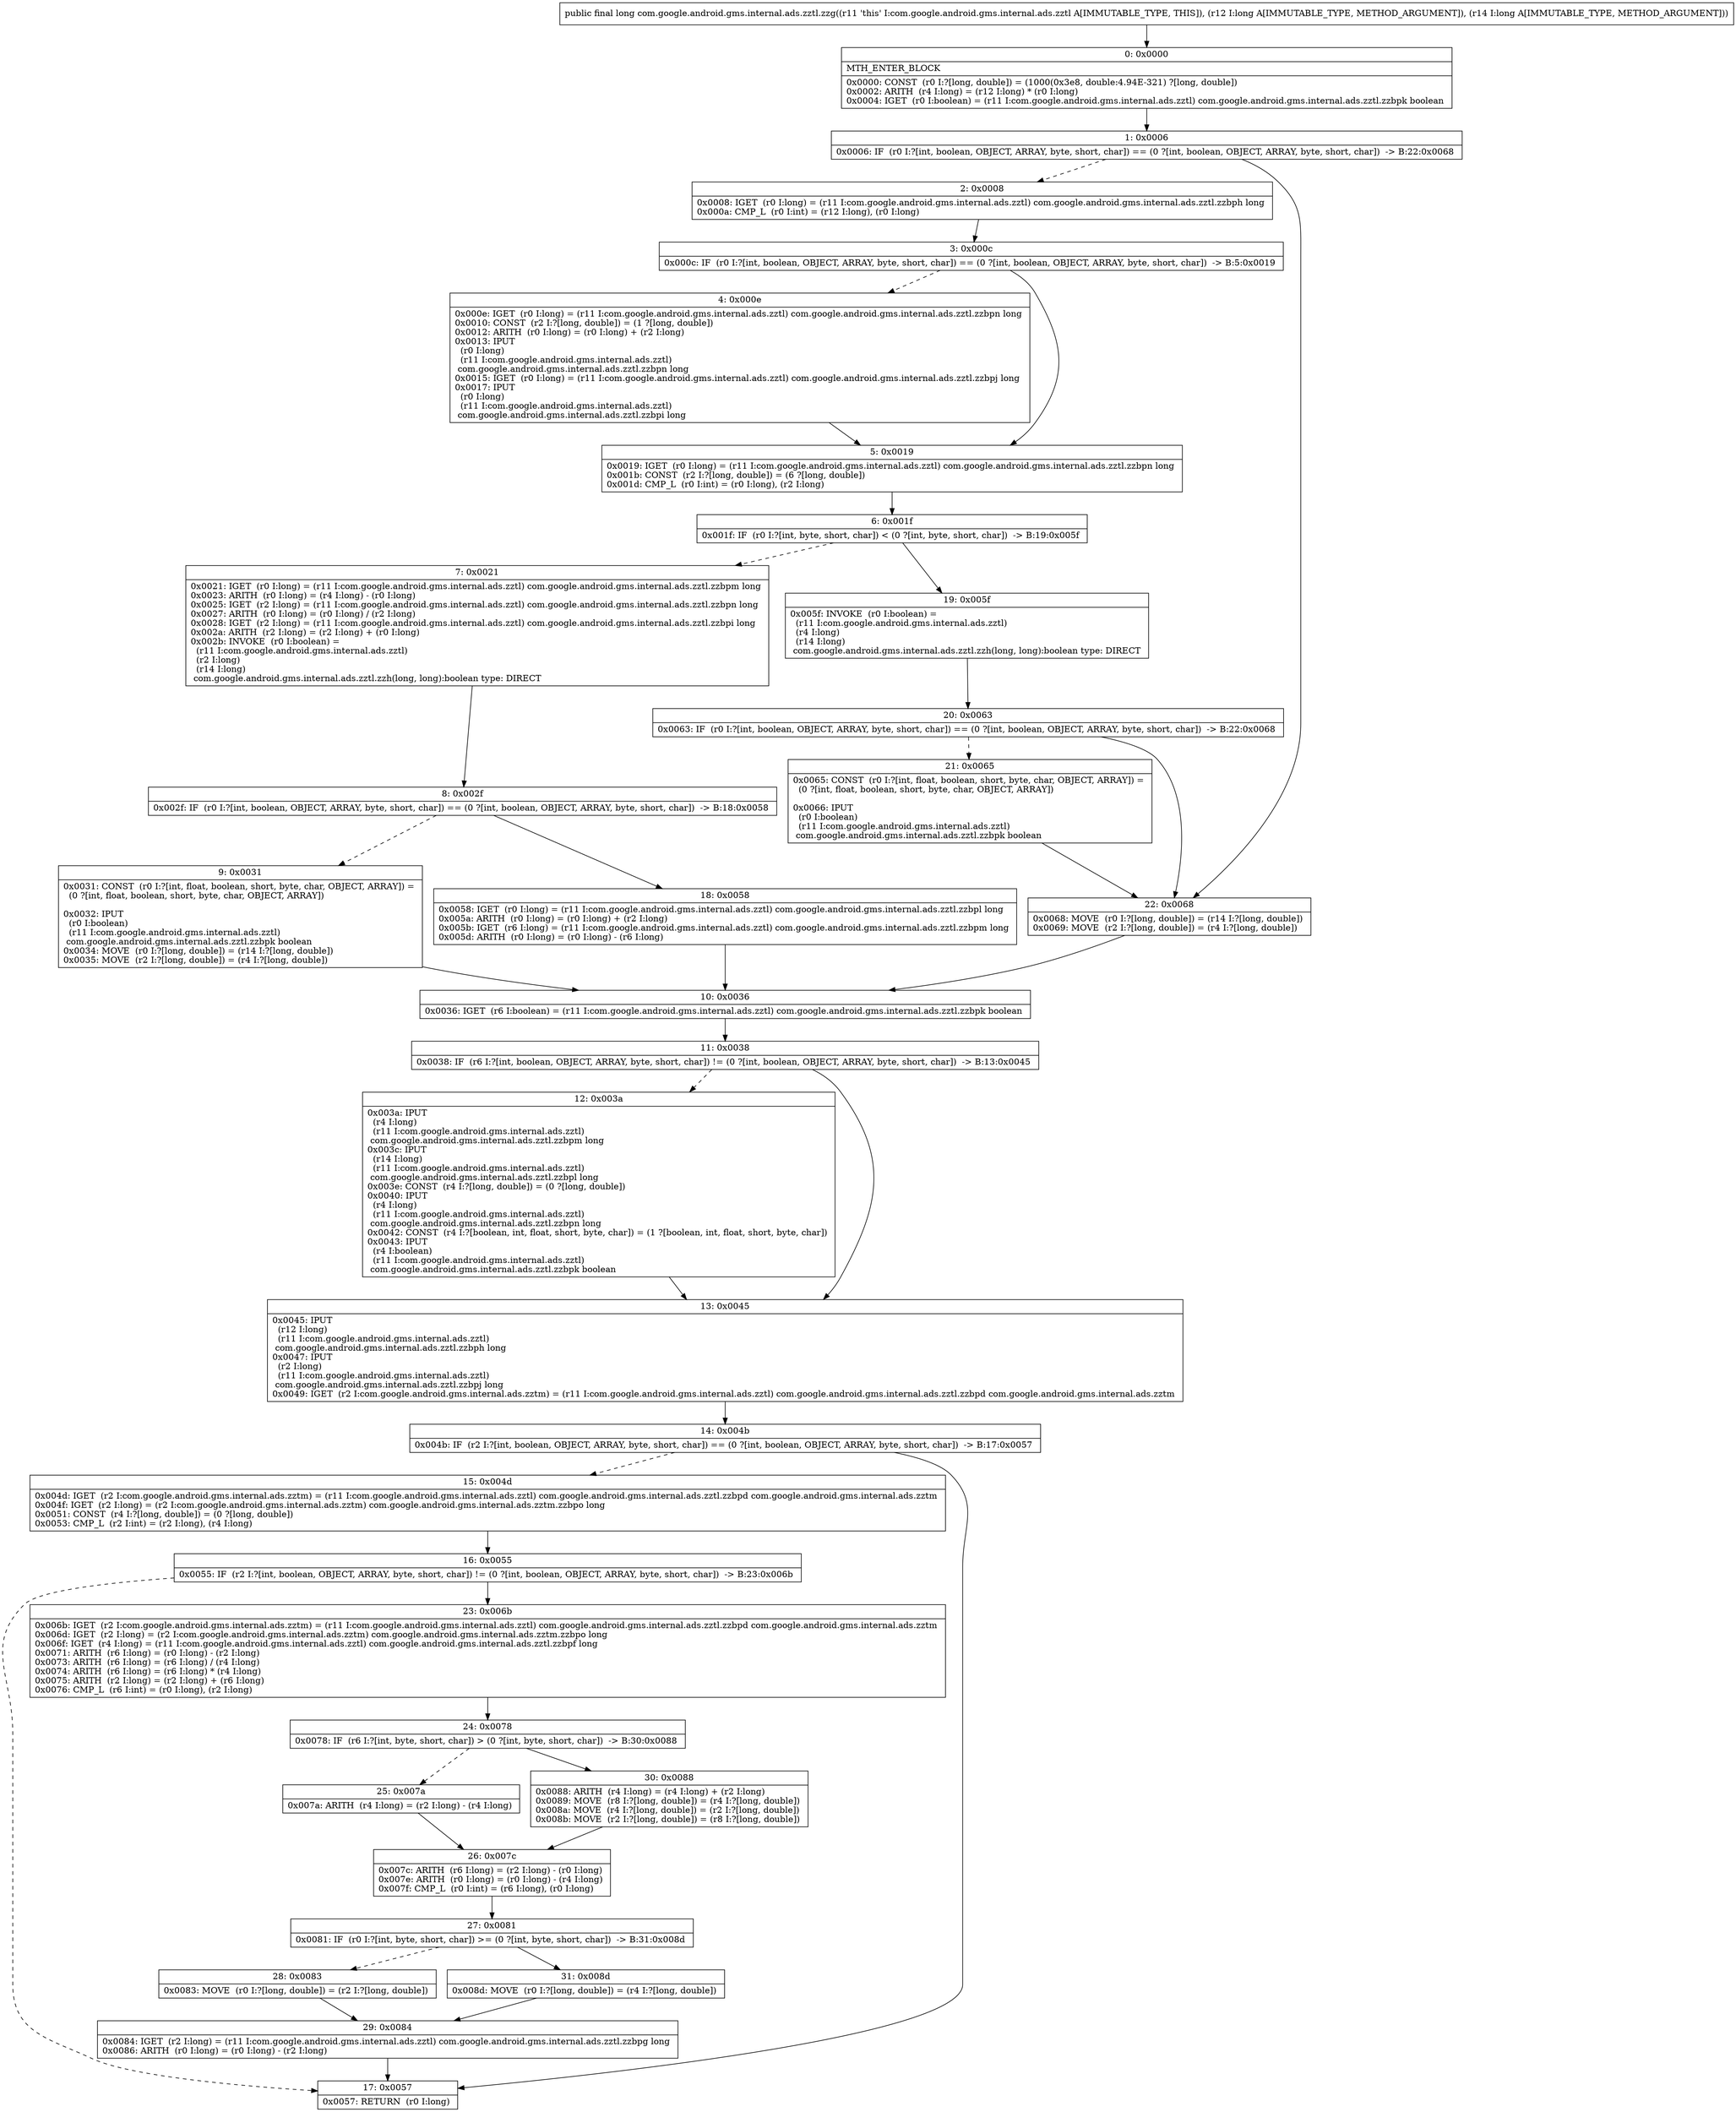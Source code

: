 digraph "CFG forcom.google.android.gms.internal.ads.zztl.zzg(JJ)J" {
Node_0 [shape=record,label="{0\:\ 0x0000|MTH_ENTER_BLOCK\l|0x0000: CONST  (r0 I:?[long, double]) = (1000(0x3e8, double:4.94E\-321) ?[long, double]) \l0x0002: ARITH  (r4 I:long) = (r12 I:long) * (r0 I:long) \l0x0004: IGET  (r0 I:boolean) = (r11 I:com.google.android.gms.internal.ads.zztl) com.google.android.gms.internal.ads.zztl.zzbpk boolean \l}"];
Node_1 [shape=record,label="{1\:\ 0x0006|0x0006: IF  (r0 I:?[int, boolean, OBJECT, ARRAY, byte, short, char]) == (0 ?[int, boolean, OBJECT, ARRAY, byte, short, char])  \-\> B:22:0x0068 \l}"];
Node_2 [shape=record,label="{2\:\ 0x0008|0x0008: IGET  (r0 I:long) = (r11 I:com.google.android.gms.internal.ads.zztl) com.google.android.gms.internal.ads.zztl.zzbph long \l0x000a: CMP_L  (r0 I:int) = (r12 I:long), (r0 I:long) \l}"];
Node_3 [shape=record,label="{3\:\ 0x000c|0x000c: IF  (r0 I:?[int, boolean, OBJECT, ARRAY, byte, short, char]) == (0 ?[int, boolean, OBJECT, ARRAY, byte, short, char])  \-\> B:5:0x0019 \l}"];
Node_4 [shape=record,label="{4\:\ 0x000e|0x000e: IGET  (r0 I:long) = (r11 I:com.google.android.gms.internal.ads.zztl) com.google.android.gms.internal.ads.zztl.zzbpn long \l0x0010: CONST  (r2 I:?[long, double]) = (1 ?[long, double]) \l0x0012: ARITH  (r0 I:long) = (r0 I:long) + (r2 I:long) \l0x0013: IPUT  \l  (r0 I:long)\l  (r11 I:com.google.android.gms.internal.ads.zztl)\l com.google.android.gms.internal.ads.zztl.zzbpn long \l0x0015: IGET  (r0 I:long) = (r11 I:com.google.android.gms.internal.ads.zztl) com.google.android.gms.internal.ads.zztl.zzbpj long \l0x0017: IPUT  \l  (r0 I:long)\l  (r11 I:com.google.android.gms.internal.ads.zztl)\l com.google.android.gms.internal.ads.zztl.zzbpi long \l}"];
Node_5 [shape=record,label="{5\:\ 0x0019|0x0019: IGET  (r0 I:long) = (r11 I:com.google.android.gms.internal.ads.zztl) com.google.android.gms.internal.ads.zztl.zzbpn long \l0x001b: CONST  (r2 I:?[long, double]) = (6 ?[long, double]) \l0x001d: CMP_L  (r0 I:int) = (r0 I:long), (r2 I:long) \l}"];
Node_6 [shape=record,label="{6\:\ 0x001f|0x001f: IF  (r0 I:?[int, byte, short, char]) \< (0 ?[int, byte, short, char])  \-\> B:19:0x005f \l}"];
Node_7 [shape=record,label="{7\:\ 0x0021|0x0021: IGET  (r0 I:long) = (r11 I:com.google.android.gms.internal.ads.zztl) com.google.android.gms.internal.ads.zztl.zzbpm long \l0x0023: ARITH  (r0 I:long) = (r4 I:long) \- (r0 I:long) \l0x0025: IGET  (r2 I:long) = (r11 I:com.google.android.gms.internal.ads.zztl) com.google.android.gms.internal.ads.zztl.zzbpn long \l0x0027: ARITH  (r0 I:long) = (r0 I:long) \/ (r2 I:long) \l0x0028: IGET  (r2 I:long) = (r11 I:com.google.android.gms.internal.ads.zztl) com.google.android.gms.internal.ads.zztl.zzbpi long \l0x002a: ARITH  (r2 I:long) = (r2 I:long) + (r0 I:long) \l0x002b: INVOKE  (r0 I:boolean) = \l  (r11 I:com.google.android.gms.internal.ads.zztl)\l  (r2 I:long)\l  (r14 I:long)\l com.google.android.gms.internal.ads.zztl.zzh(long, long):boolean type: DIRECT \l}"];
Node_8 [shape=record,label="{8\:\ 0x002f|0x002f: IF  (r0 I:?[int, boolean, OBJECT, ARRAY, byte, short, char]) == (0 ?[int, boolean, OBJECT, ARRAY, byte, short, char])  \-\> B:18:0x0058 \l}"];
Node_9 [shape=record,label="{9\:\ 0x0031|0x0031: CONST  (r0 I:?[int, float, boolean, short, byte, char, OBJECT, ARRAY]) = \l  (0 ?[int, float, boolean, short, byte, char, OBJECT, ARRAY])\l \l0x0032: IPUT  \l  (r0 I:boolean)\l  (r11 I:com.google.android.gms.internal.ads.zztl)\l com.google.android.gms.internal.ads.zztl.zzbpk boolean \l0x0034: MOVE  (r0 I:?[long, double]) = (r14 I:?[long, double]) \l0x0035: MOVE  (r2 I:?[long, double]) = (r4 I:?[long, double]) \l}"];
Node_10 [shape=record,label="{10\:\ 0x0036|0x0036: IGET  (r6 I:boolean) = (r11 I:com.google.android.gms.internal.ads.zztl) com.google.android.gms.internal.ads.zztl.zzbpk boolean \l}"];
Node_11 [shape=record,label="{11\:\ 0x0038|0x0038: IF  (r6 I:?[int, boolean, OBJECT, ARRAY, byte, short, char]) != (0 ?[int, boolean, OBJECT, ARRAY, byte, short, char])  \-\> B:13:0x0045 \l}"];
Node_12 [shape=record,label="{12\:\ 0x003a|0x003a: IPUT  \l  (r4 I:long)\l  (r11 I:com.google.android.gms.internal.ads.zztl)\l com.google.android.gms.internal.ads.zztl.zzbpm long \l0x003c: IPUT  \l  (r14 I:long)\l  (r11 I:com.google.android.gms.internal.ads.zztl)\l com.google.android.gms.internal.ads.zztl.zzbpl long \l0x003e: CONST  (r4 I:?[long, double]) = (0 ?[long, double]) \l0x0040: IPUT  \l  (r4 I:long)\l  (r11 I:com.google.android.gms.internal.ads.zztl)\l com.google.android.gms.internal.ads.zztl.zzbpn long \l0x0042: CONST  (r4 I:?[boolean, int, float, short, byte, char]) = (1 ?[boolean, int, float, short, byte, char]) \l0x0043: IPUT  \l  (r4 I:boolean)\l  (r11 I:com.google.android.gms.internal.ads.zztl)\l com.google.android.gms.internal.ads.zztl.zzbpk boolean \l}"];
Node_13 [shape=record,label="{13\:\ 0x0045|0x0045: IPUT  \l  (r12 I:long)\l  (r11 I:com.google.android.gms.internal.ads.zztl)\l com.google.android.gms.internal.ads.zztl.zzbph long \l0x0047: IPUT  \l  (r2 I:long)\l  (r11 I:com.google.android.gms.internal.ads.zztl)\l com.google.android.gms.internal.ads.zztl.zzbpj long \l0x0049: IGET  (r2 I:com.google.android.gms.internal.ads.zztm) = (r11 I:com.google.android.gms.internal.ads.zztl) com.google.android.gms.internal.ads.zztl.zzbpd com.google.android.gms.internal.ads.zztm \l}"];
Node_14 [shape=record,label="{14\:\ 0x004b|0x004b: IF  (r2 I:?[int, boolean, OBJECT, ARRAY, byte, short, char]) == (0 ?[int, boolean, OBJECT, ARRAY, byte, short, char])  \-\> B:17:0x0057 \l}"];
Node_15 [shape=record,label="{15\:\ 0x004d|0x004d: IGET  (r2 I:com.google.android.gms.internal.ads.zztm) = (r11 I:com.google.android.gms.internal.ads.zztl) com.google.android.gms.internal.ads.zztl.zzbpd com.google.android.gms.internal.ads.zztm \l0x004f: IGET  (r2 I:long) = (r2 I:com.google.android.gms.internal.ads.zztm) com.google.android.gms.internal.ads.zztm.zzbpo long \l0x0051: CONST  (r4 I:?[long, double]) = (0 ?[long, double]) \l0x0053: CMP_L  (r2 I:int) = (r2 I:long), (r4 I:long) \l}"];
Node_16 [shape=record,label="{16\:\ 0x0055|0x0055: IF  (r2 I:?[int, boolean, OBJECT, ARRAY, byte, short, char]) != (0 ?[int, boolean, OBJECT, ARRAY, byte, short, char])  \-\> B:23:0x006b \l}"];
Node_17 [shape=record,label="{17\:\ 0x0057|0x0057: RETURN  (r0 I:long) \l}"];
Node_18 [shape=record,label="{18\:\ 0x0058|0x0058: IGET  (r0 I:long) = (r11 I:com.google.android.gms.internal.ads.zztl) com.google.android.gms.internal.ads.zztl.zzbpl long \l0x005a: ARITH  (r0 I:long) = (r0 I:long) + (r2 I:long) \l0x005b: IGET  (r6 I:long) = (r11 I:com.google.android.gms.internal.ads.zztl) com.google.android.gms.internal.ads.zztl.zzbpm long \l0x005d: ARITH  (r0 I:long) = (r0 I:long) \- (r6 I:long) \l}"];
Node_19 [shape=record,label="{19\:\ 0x005f|0x005f: INVOKE  (r0 I:boolean) = \l  (r11 I:com.google.android.gms.internal.ads.zztl)\l  (r4 I:long)\l  (r14 I:long)\l com.google.android.gms.internal.ads.zztl.zzh(long, long):boolean type: DIRECT \l}"];
Node_20 [shape=record,label="{20\:\ 0x0063|0x0063: IF  (r0 I:?[int, boolean, OBJECT, ARRAY, byte, short, char]) == (0 ?[int, boolean, OBJECT, ARRAY, byte, short, char])  \-\> B:22:0x0068 \l}"];
Node_21 [shape=record,label="{21\:\ 0x0065|0x0065: CONST  (r0 I:?[int, float, boolean, short, byte, char, OBJECT, ARRAY]) = \l  (0 ?[int, float, boolean, short, byte, char, OBJECT, ARRAY])\l \l0x0066: IPUT  \l  (r0 I:boolean)\l  (r11 I:com.google.android.gms.internal.ads.zztl)\l com.google.android.gms.internal.ads.zztl.zzbpk boolean \l}"];
Node_22 [shape=record,label="{22\:\ 0x0068|0x0068: MOVE  (r0 I:?[long, double]) = (r14 I:?[long, double]) \l0x0069: MOVE  (r2 I:?[long, double]) = (r4 I:?[long, double]) \l}"];
Node_23 [shape=record,label="{23\:\ 0x006b|0x006b: IGET  (r2 I:com.google.android.gms.internal.ads.zztm) = (r11 I:com.google.android.gms.internal.ads.zztl) com.google.android.gms.internal.ads.zztl.zzbpd com.google.android.gms.internal.ads.zztm \l0x006d: IGET  (r2 I:long) = (r2 I:com.google.android.gms.internal.ads.zztm) com.google.android.gms.internal.ads.zztm.zzbpo long \l0x006f: IGET  (r4 I:long) = (r11 I:com.google.android.gms.internal.ads.zztl) com.google.android.gms.internal.ads.zztl.zzbpf long \l0x0071: ARITH  (r6 I:long) = (r0 I:long) \- (r2 I:long) \l0x0073: ARITH  (r6 I:long) = (r6 I:long) \/ (r4 I:long) \l0x0074: ARITH  (r6 I:long) = (r6 I:long) * (r4 I:long) \l0x0075: ARITH  (r2 I:long) = (r2 I:long) + (r6 I:long) \l0x0076: CMP_L  (r6 I:int) = (r0 I:long), (r2 I:long) \l}"];
Node_24 [shape=record,label="{24\:\ 0x0078|0x0078: IF  (r6 I:?[int, byte, short, char]) \> (0 ?[int, byte, short, char])  \-\> B:30:0x0088 \l}"];
Node_25 [shape=record,label="{25\:\ 0x007a|0x007a: ARITH  (r4 I:long) = (r2 I:long) \- (r4 I:long) \l}"];
Node_26 [shape=record,label="{26\:\ 0x007c|0x007c: ARITH  (r6 I:long) = (r2 I:long) \- (r0 I:long) \l0x007e: ARITH  (r0 I:long) = (r0 I:long) \- (r4 I:long) \l0x007f: CMP_L  (r0 I:int) = (r6 I:long), (r0 I:long) \l}"];
Node_27 [shape=record,label="{27\:\ 0x0081|0x0081: IF  (r0 I:?[int, byte, short, char]) \>= (0 ?[int, byte, short, char])  \-\> B:31:0x008d \l}"];
Node_28 [shape=record,label="{28\:\ 0x0083|0x0083: MOVE  (r0 I:?[long, double]) = (r2 I:?[long, double]) \l}"];
Node_29 [shape=record,label="{29\:\ 0x0084|0x0084: IGET  (r2 I:long) = (r11 I:com.google.android.gms.internal.ads.zztl) com.google.android.gms.internal.ads.zztl.zzbpg long \l0x0086: ARITH  (r0 I:long) = (r0 I:long) \- (r2 I:long) \l}"];
Node_30 [shape=record,label="{30\:\ 0x0088|0x0088: ARITH  (r4 I:long) = (r4 I:long) + (r2 I:long) \l0x0089: MOVE  (r8 I:?[long, double]) = (r4 I:?[long, double]) \l0x008a: MOVE  (r4 I:?[long, double]) = (r2 I:?[long, double]) \l0x008b: MOVE  (r2 I:?[long, double]) = (r8 I:?[long, double]) \l}"];
Node_31 [shape=record,label="{31\:\ 0x008d|0x008d: MOVE  (r0 I:?[long, double]) = (r4 I:?[long, double]) \l}"];
MethodNode[shape=record,label="{public final long com.google.android.gms.internal.ads.zztl.zzg((r11 'this' I:com.google.android.gms.internal.ads.zztl A[IMMUTABLE_TYPE, THIS]), (r12 I:long A[IMMUTABLE_TYPE, METHOD_ARGUMENT]), (r14 I:long A[IMMUTABLE_TYPE, METHOD_ARGUMENT])) }"];
MethodNode -> Node_0;
Node_0 -> Node_1;
Node_1 -> Node_2[style=dashed];
Node_1 -> Node_22;
Node_2 -> Node_3;
Node_3 -> Node_4[style=dashed];
Node_3 -> Node_5;
Node_4 -> Node_5;
Node_5 -> Node_6;
Node_6 -> Node_7[style=dashed];
Node_6 -> Node_19;
Node_7 -> Node_8;
Node_8 -> Node_9[style=dashed];
Node_8 -> Node_18;
Node_9 -> Node_10;
Node_10 -> Node_11;
Node_11 -> Node_12[style=dashed];
Node_11 -> Node_13;
Node_12 -> Node_13;
Node_13 -> Node_14;
Node_14 -> Node_15[style=dashed];
Node_14 -> Node_17;
Node_15 -> Node_16;
Node_16 -> Node_17[style=dashed];
Node_16 -> Node_23;
Node_18 -> Node_10;
Node_19 -> Node_20;
Node_20 -> Node_21[style=dashed];
Node_20 -> Node_22;
Node_21 -> Node_22;
Node_22 -> Node_10;
Node_23 -> Node_24;
Node_24 -> Node_25[style=dashed];
Node_24 -> Node_30;
Node_25 -> Node_26;
Node_26 -> Node_27;
Node_27 -> Node_28[style=dashed];
Node_27 -> Node_31;
Node_28 -> Node_29;
Node_29 -> Node_17;
Node_30 -> Node_26;
Node_31 -> Node_29;
}

